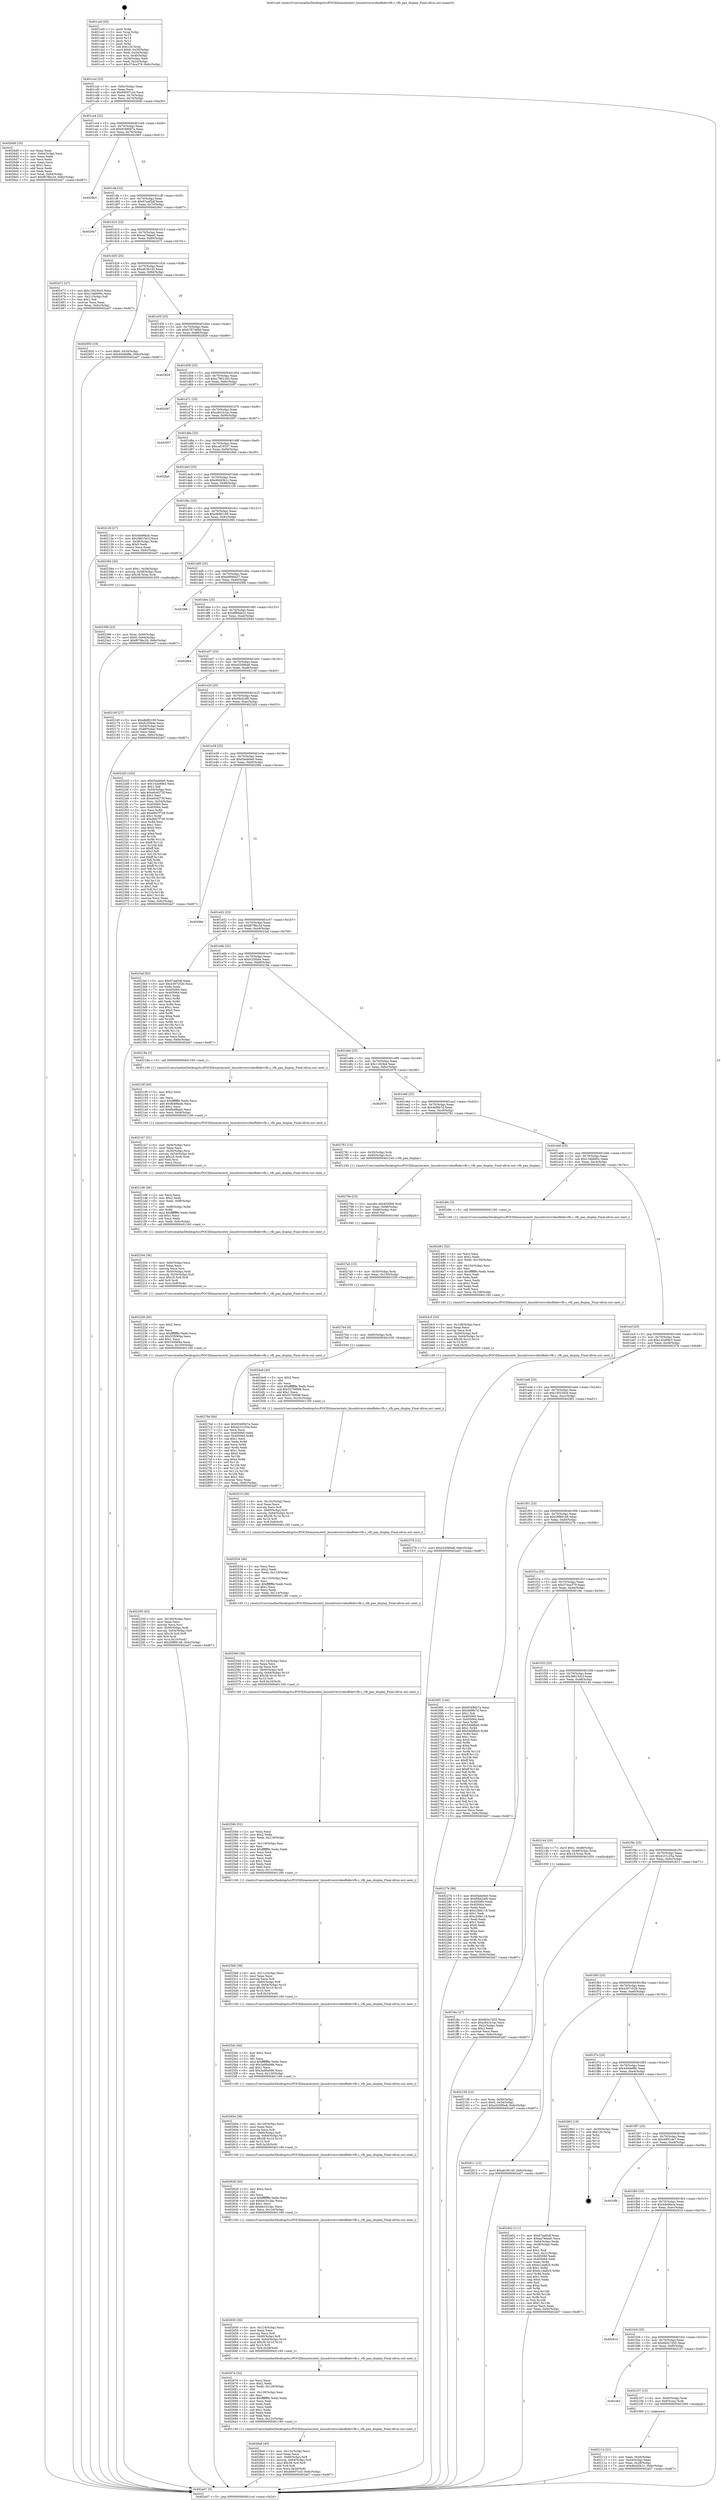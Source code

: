 digraph "0x401ca0" {
  label = "0x401ca0 (/mnt/c/Users/mathe/Desktop/tcc/POCII/binaries/extr_linuxdriversvideofbdevvfb.c_vfb_pan_display_Final-ollvm.out::main(0))"
  labelloc = "t"
  node[shape=record]

  Entry [label="",width=0.3,height=0.3,shape=circle,fillcolor=black,style=filled]
  "0x401ccd" [label="{
     0x401ccd [23]\l
     | [instrs]\l
     &nbsp;&nbsp;0x401ccd \<+3\>: mov -0x6c(%rbp),%eax\l
     &nbsp;&nbsp;0x401cd0 \<+2\>: mov %eax,%ecx\l
     &nbsp;&nbsp;0x401cd2 \<+6\>: sub $0x84007cc0,%ecx\l
     &nbsp;&nbsp;0x401cd8 \<+3\>: mov %eax,-0x70(%rbp)\l
     &nbsp;&nbsp;0x401cdb \<+3\>: mov %ecx,-0x74(%rbp)\l
     &nbsp;&nbsp;0x401cde \<+6\>: je 00000000004026d0 \<main+0xa30\>\l
  }"]
  "0x4026d0" [label="{
     0x4026d0 [33]\l
     | [instrs]\l
     &nbsp;&nbsp;0x4026d0 \<+2\>: xor %eax,%eax\l
     &nbsp;&nbsp;0x4026d2 \<+3\>: mov -0x64(%rbp),%ecx\l
     &nbsp;&nbsp;0x4026d5 \<+2\>: mov %eax,%edx\l
     &nbsp;&nbsp;0x4026d7 \<+2\>: sub %ecx,%edx\l
     &nbsp;&nbsp;0x4026d9 \<+2\>: mov %eax,%ecx\l
     &nbsp;&nbsp;0x4026db \<+3\>: sub $0x1,%ecx\l
     &nbsp;&nbsp;0x4026de \<+2\>: add %ecx,%edx\l
     &nbsp;&nbsp;0x4026e0 \<+2\>: sub %edx,%eax\l
     &nbsp;&nbsp;0x4026e2 \<+3\>: mov %eax,-0x64(%rbp)\l
     &nbsp;&nbsp;0x4026e5 \<+7\>: movl $0xf678bc2d,-0x6c(%rbp)\l
     &nbsp;&nbsp;0x4026ec \<+5\>: jmp 0000000000402a07 \<main+0xd67\>\l
  }"]
  "0x401ce4" [label="{
     0x401ce4 [22]\l
     | [instrs]\l
     &nbsp;&nbsp;0x401ce4 \<+5\>: jmp 0000000000401ce9 \<main+0x49\>\l
     &nbsp;&nbsp;0x401ce9 \<+3\>: mov -0x70(%rbp),%eax\l
     &nbsp;&nbsp;0x401cec \<+5\>: sub $0x93490b7a,%eax\l
     &nbsp;&nbsp;0x401cf1 \<+3\>: mov %eax,-0x78(%rbp)\l
     &nbsp;&nbsp;0x401cf4 \<+6\>: je 00000000004029b3 \<main+0xd13\>\l
  }"]
  Exit [label="",width=0.3,height=0.3,shape=circle,fillcolor=black,style=filled,peripheries=2]
  "0x4029b3" [label="{
     0x4029b3\l
  }", style=dashed]
  "0x401cfa" [label="{
     0x401cfa [22]\l
     | [instrs]\l
     &nbsp;&nbsp;0x401cfa \<+5\>: jmp 0000000000401cff \<main+0x5f\>\l
     &nbsp;&nbsp;0x401cff \<+3\>: mov -0x70(%rbp),%eax\l
     &nbsp;&nbsp;0x401d02 \<+5\>: sub $0x97aaf3df,%eax\l
     &nbsp;&nbsp;0x401d07 \<+3\>: mov %eax,-0x7c(%rbp)\l
     &nbsp;&nbsp;0x401d0a \<+6\>: je 00000000004029a7 \<main+0xd07\>\l
  }"]
  "0x4027bd" [label="{
     0x4027bd [84]\l
     | [instrs]\l
     &nbsp;&nbsp;0x4027bd \<+5\>: mov $0x93490b7a,%eax\l
     &nbsp;&nbsp;0x4027c2 \<+5\>: mov $0x4231c25a,%esi\l
     &nbsp;&nbsp;0x4027c7 \<+2\>: xor %ecx,%ecx\l
     &nbsp;&nbsp;0x4027c9 \<+7\>: mov 0x405060,%edx\l
     &nbsp;&nbsp;0x4027d0 \<+8\>: mov 0x405064,%r8d\l
     &nbsp;&nbsp;0x4027d8 \<+3\>: sub $0x1,%ecx\l
     &nbsp;&nbsp;0x4027db \<+3\>: mov %edx,%r9d\l
     &nbsp;&nbsp;0x4027de \<+3\>: add %ecx,%r9d\l
     &nbsp;&nbsp;0x4027e1 \<+4\>: imul %r9d,%edx\l
     &nbsp;&nbsp;0x4027e5 \<+3\>: and $0x1,%edx\l
     &nbsp;&nbsp;0x4027e8 \<+3\>: cmp $0x0,%edx\l
     &nbsp;&nbsp;0x4027eb \<+4\>: sete %r10b\l
     &nbsp;&nbsp;0x4027ef \<+4\>: cmp $0xa,%r8d\l
     &nbsp;&nbsp;0x4027f3 \<+4\>: setl %r11b\l
     &nbsp;&nbsp;0x4027f7 \<+3\>: mov %r10b,%bl\l
     &nbsp;&nbsp;0x4027fa \<+3\>: and %r11b,%bl\l
     &nbsp;&nbsp;0x4027fd \<+3\>: xor %r11b,%r10b\l
     &nbsp;&nbsp;0x402800 \<+3\>: or %r10b,%bl\l
     &nbsp;&nbsp;0x402803 \<+3\>: test $0x1,%bl\l
     &nbsp;&nbsp;0x402806 \<+3\>: cmovne %esi,%eax\l
     &nbsp;&nbsp;0x402809 \<+3\>: mov %eax,-0x6c(%rbp)\l
     &nbsp;&nbsp;0x40280c \<+5\>: jmp 0000000000402a07 \<main+0xd67\>\l
  }"]
  "0x4029a7" [label="{
     0x4029a7\l
  }", style=dashed]
  "0x401d10" [label="{
     0x401d10 [22]\l
     | [instrs]\l
     &nbsp;&nbsp;0x401d10 \<+5\>: jmp 0000000000401d15 \<main+0x75\>\l
     &nbsp;&nbsp;0x401d15 \<+3\>: mov -0x70(%rbp),%eax\l
     &nbsp;&nbsp;0x401d18 \<+5\>: sub $0xaa79dea0,%eax\l
     &nbsp;&nbsp;0x401d1d \<+3\>: mov %eax,-0x80(%rbp)\l
     &nbsp;&nbsp;0x401d20 \<+6\>: je 0000000000402471 \<main+0x7d1\>\l
  }"]
  "0x4027b4" [label="{
     0x4027b4 [9]\l
     | [instrs]\l
     &nbsp;&nbsp;0x4027b4 \<+4\>: mov -0x60(%rbp),%rdi\l
     &nbsp;&nbsp;0x4027b8 \<+5\>: call 0000000000401030 \<free@plt\>\l
     | [calls]\l
     &nbsp;&nbsp;0x401030 \{1\} (unknown)\l
  }"]
  "0x402471" [label="{
     0x402471 [27]\l
     | [instrs]\l
     &nbsp;&nbsp;0x402471 \<+5\>: mov $0x150230c0,%eax\l
     &nbsp;&nbsp;0x402476 \<+5\>: mov $0x134b690c,%ecx\l
     &nbsp;&nbsp;0x40247b \<+3\>: mov -0x21(%rbp),%dl\l
     &nbsp;&nbsp;0x40247e \<+3\>: test $0x1,%dl\l
     &nbsp;&nbsp;0x402481 \<+3\>: cmovne %ecx,%eax\l
     &nbsp;&nbsp;0x402484 \<+3\>: mov %eax,-0x6c(%rbp)\l
     &nbsp;&nbsp;0x402487 \<+5\>: jmp 0000000000402a07 \<main+0xd67\>\l
  }"]
  "0x401d26" [label="{
     0x401d26 [25]\l
     | [instrs]\l
     &nbsp;&nbsp;0x401d26 \<+5\>: jmp 0000000000401d2b \<main+0x8b\>\l
     &nbsp;&nbsp;0x401d2b \<+3\>: mov -0x70(%rbp),%eax\l
     &nbsp;&nbsp;0x401d2e \<+5\>: sub $0xafc36145,%eax\l
     &nbsp;&nbsp;0x401d33 \<+6\>: mov %eax,-0x84(%rbp)\l
     &nbsp;&nbsp;0x401d39 \<+6\>: je 0000000000402950 \<main+0xcb0\>\l
  }"]
  "0x4027a5" [label="{
     0x4027a5 [15]\l
     | [instrs]\l
     &nbsp;&nbsp;0x4027a5 \<+4\>: mov -0x50(%rbp),%rdi\l
     &nbsp;&nbsp;0x4027a9 \<+6\>: mov %eax,-0x130(%rbp)\l
     &nbsp;&nbsp;0x4027af \<+5\>: call 0000000000401030 \<free@plt\>\l
     | [calls]\l
     &nbsp;&nbsp;0x401030 \{1\} (unknown)\l
  }"]
  "0x402950" [label="{
     0x402950 [19]\l
     | [instrs]\l
     &nbsp;&nbsp;0x402950 \<+7\>: movl $0x0,-0x30(%rbp)\l
     &nbsp;&nbsp;0x402957 \<+7\>: movl $0x440def8b,-0x6c(%rbp)\l
     &nbsp;&nbsp;0x40295e \<+5\>: jmp 0000000000402a07 \<main+0xd67\>\l
  }"]
  "0x401d3f" [label="{
     0x401d3f [25]\l
     | [instrs]\l
     &nbsp;&nbsp;0x401d3f \<+5\>: jmp 0000000000401d44 \<main+0xa4\>\l
     &nbsp;&nbsp;0x401d44 \<+3\>: mov -0x70(%rbp),%eax\l
     &nbsp;&nbsp;0x401d47 \<+5\>: sub $0xb797468d,%eax\l
     &nbsp;&nbsp;0x401d4c \<+6\>: mov %eax,-0x88(%rbp)\l
     &nbsp;&nbsp;0x401d52 \<+6\>: je 0000000000402829 \<main+0xb89\>\l
  }"]
  "0x40278e" [label="{
     0x40278e [23]\l
     | [instrs]\l
     &nbsp;&nbsp;0x40278e \<+10\>: movabs $0x4030b6,%rdi\l
     &nbsp;&nbsp;0x402798 \<+3\>: mov %eax,-0x68(%rbp)\l
     &nbsp;&nbsp;0x40279b \<+3\>: mov -0x68(%rbp),%esi\l
     &nbsp;&nbsp;0x40279e \<+2\>: mov $0x0,%al\l
     &nbsp;&nbsp;0x4027a0 \<+5\>: call 0000000000401040 \<printf@plt\>\l
     | [calls]\l
     &nbsp;&nbsp;0x401040 \{1\} (unknown)\l
  }"]
  "0x402829" [label="{
     0x402829\l
  }", style=dashed]
  "0x401d58" [label="{
     0x401d58 [25]\l
     | [instrs]\l
     &nbsp;&nbsp;0x401d58 \<+5\>: jmp 0000000000401d5d \<main+0xbd\>\l
     &nbsp;&nbsp;0x401d5d \<+3\>: mov -0x70(%rbp),%eax\l
     &nbsp;&nbsp;0x401d60 \<+5\>: sub $0xc7961345,%eax\l
     &nbsp;&nbsp;0x401d65 \<+6\>: mov %eax,-0x8c(%rbp)\l
     &nbsp;&nbsp;0x401d6b \<+6\>: je 0000000000402097 \<main+0x3f7\>\l
  }"]
  "0x4026a8" [label="{
     0x4026a8 [40]\l
     | [instrs]\l
     &nbsp;&nbsp;0x4026a8 \<+6\>: mov -0x12c(%rbp),%ecx\l
     &nbsp;&nbsp;0x4026ae \<+3\>: imul %eax,%ecx\l
     &nbsp;&nbsp;0x4026b1 \<+4\>: mov -0x60(%rbp),%r8\l
     &nbsp;&nbsp;0x4026b5 \<+4\>: movslq -0x64(%rbp),%r9\l
     &nbsp;&nbsp;0x4026b9 \<+4\>: imul $0x38,%r9,%r9\l
     &nbsp;&nbsp;0x4026bd \<+3\>: add %r9,%r8\l
     &nbsp;&nbsp;0x4026c0 \<+4\>: mov %ecx,0x30(%r8)\l
     &nbsp;&nbsp;0x4026c4 \<+7\>: movl $0x84007cc0,-0x6c(%rbp)\l
     &nbsp;&nbsp;0x4026cb \<+5\>: jmp 0000000000402a07 \<main+0xd67\>\l
  }"]
  "0x402097" [label="{
     0x402097\l
  }", style=dashed]
  "0x401d71" [label="{
     0x401d71 [25]\l
     | [instrs]\l
     &nbsp;&nbsp;0x401d71 \<+5\>: jmp 0000000000401d76 \<main+0xd6\>\l
     &nbsp;&nbsp;0x401d76 \<+3\>: mov -0x70(%rbp),%eax\l
     &nbsp;&nbsp;0x401d79 \<+5\>: sub $0xc841b1ac,%eax\l
     &nbsp;&nbsp;0x401d7e \<+6\>: mov %eax,-0x90(%rbp)\l
     &nbsp;&nbsp;0x401d84 \<+6\>: je 0000000000402007 \<main+0x367\>\l
  }"]
  "0x402674" [label="{
     0x402674 [52]\l
     | [instrs]\l
     &nbsp;&nbsp;0x402674 \<+2\>: xor %ecx,%ecx\l
     &nbsp;&nbsp;0x402676 \<+5\>: mov $0x2,%edx\l
     &nbsp;&nbsp;0x40267b \<+6\>: mov %edx,-0x128(%rbp)\l
     &nbsp;&nbsp;0x402681 \<+1\>: cltd\l
     &nbsp;&nbsp;0x402682 \<+6\>: mov -0x128(%rbp),%esi\l
     &nbsp;&nbsp;0x402688 \<+2\>: idiv %esi\l
     &nbsp;&nbsp;0x40268a \<+6\>: imul $0xfffffffe,%edx,%edx\l
     &nbsp;&nbsp;0x402690 \<+2\>: mov %ecx,%edi\l
     &nbsp;&nbsp;0x402692 \<+2\>: sub %edx,%edi\l
     &nbsp;&nbsp;0x402694 \<+2\>: mov %ecx,%edx\l
     &nbsp;&nbsp;0x402696 \<+3\>: sub $0x1,%edx\l
     &nbsp;&nbsp;0x402699 \<+2\>: add %edx,%edi\l
     &nbsp;&nbsp;0x40269b \<+2\>: sub %edi,%ecx\l
     &nbsp;&nbsp;0x40269d \<+6\>: mov %ecx,-0x12c(%rbp)\l
     &nbsp;&nbsp;0x4026a3 \<+5\>: call 0000000000401160 \<next_i\>\l
     | [calls]\l
     &nbsp;&nbsp;0x401160 \{1\} (/mnt/c/Users/mathe/Desktop/tcc/POCII/binaries/extr_linuxdriversvideofbdevvfb.c_vfb_pan_display_Final-ollvm.out::next_i)\l
  }"]
  "0x402007" [label="{
     0x402007\l
  }", style=dashed]
  "0x401d8a" [label="{
     0x401d8a [25]\l
     | [instrs]\l
     &nbsp;&nbsp;0x401d8a \<+5\>: jmp 0000000000401d8f \<main+0xef\>\l
     &nbsp;&nbsp;0x401d8f \<+3\>: mov -0x70(%rbp),%eax\l
     &nbsp;&nbsp;0x401d92 \<+5\>: sub $0xcaf19337,%eax\l
     &nbsp;&nbsp;0x401d97 \<+6\>: mov %eax,-0x94(%rbp)\l
     &nbsp;&nbsp;0x401d9d \<+6\>: je 00000000004028af \<main+0xc0f\>\l
  }"]
  "0x402650" [label="{
     0x402650 [36]\l
     | [instrs]\l
     &nbsp;&nbsp;0x402650 \<+6\>: mov -0x124(%rbp),%ecx\l
     &nbsp;&nbsp;0x402656 \<+3\>: imul %eax,%ecx\l
     &nbsp;&nbsp;0x402659 \<+3\>: movslq %ecx,%r8\l
     &nbsp;&nbsp;0x40265c \<+4\>: mov -0x60(%rbp),%r9\l
     &nbsp;&nbsp;0x402660 \<+4\>: movslq -0x64(%rbp),%r10\l
     &nbsp;&nbsp;0x402664 \<+4\>: imul $0x38,%r10,%r10\l
     &nbsp;&nbsp;0x402668 \<+3\>: add %r10,%r9\l
     &nbsp;&nbsp;0x40266b \<+4\>: mov %r8,0x28(%r9)\l
     &nbsp;&nbsp;0x40266f \<+5\>: call 0000000000401160 \<next_i\>\l
     | [calls]\l
     &nbsp;&nbsp;0x401160 \{1\} (/mnt/c/Users/mathe/Desktop/tcc/POCII/binaries/extr_linuxdriversvideofbdevvfb.c_vfb_pan_display_Final-ollvm.out::next_i)\l
  }"]
  "0x4028af" [label="{
     0x4028af\l
  }", style=dashed]
  "0x401da3" [label="{
     0x401da3 [25]\l
     | [instrs]\l
     &nbsp;&nbsp;0x401da3 \<+5\>: jmp 0000000000401da8 \<main+0x108\>\l
     &nbsp;&nbsp;0x401da8 \<+3\>: mov -0x70(%rbp),%eax\l
     &nbsp;&nbsp;0x401dab \<+5\>: sub $0xd6d45b1c,%eax\l
     &nbsp;&nbsp;0x401db0 \<+6\>: mov %eax,-0x98(%rbp)\l
     &nbsp;&nbsp;0x401db6 \<+6\>: je 0000000000402129 \<main+0x489\>\l
  }"]
  "0x402628" [label="{
     0x402628 [40]\l
     | [instrs]\l
     &nbsp;&nbsp;0x402628 \<+5\>: mov $0x2,%ecx\l
     &nbsp;&nbsp;0x40262d \<+1\>: cltd\l
     &nbsp;&nbsp;0x40262e \<+2\>: idiv %ecx\l
     &nbsp;&nbsp;0x402630 \<+6\>: imul $0xfffffffe,%edx,%ecx\l
     &nbsp;&nbsp;0x402636 \<+6\>: sub $0xbe1b1dac,%ecx\l
     &nbsp;&nbsp;0x40263c \<+3\>: add $0x1,%ecx\l
     &nbsp;&nbsp;0x40263f \<+6\>: add $0xbe1b1dac,%ecx\l
     &nbsp;&nbsp;0x402645 \<+6\>: mov %ecx,-0x124(%rbp)\l
     &nbsp;&nbsp;0x40264b \<+5\>: call 0000000000401160 \<next_i\>\l
     | [calls]\l
     &nbsp;&nbsp;0x401160 \{1\} (/mnt/c/Users/mathe/Desktop/tcc/POCII/binaries/extr_linuxdriversvideofbdevvfb.c_vfb_pan_display_Final-ollvm.out::next_i)\l
  }"]
  "0x402129" [label="{
     0x402129 [27]\l
     | [instrs]\l
     &nbsp;&nbsp;0x402129 \<+5\>: mov $0x4de9facb,%eax\l
     &nbsp;&nbsp;0x40212e \<+5\>: mov $0x38615d1f,%ecx\l
     &nbsp;&nbsp;0x402133 \<+3\>: mov -0x28(%rbp),%edx\l
     &nbsp;&nbsp;0x402136 \<+3\>: cmp $0x0,%edx\l
     &nbsp;&nbsp;0x402139 \<+3\>: cmove %ecx,%eax\l
     &nbsp;&nbsp;0x40213c \<+3\>: mov %eax,-0x6c(%rbp)\l
     &nbsp;&nbsp;0x40213f \<+5\>: jmp 0000000000402a07 \<main+0xd67\>\l
  }"]
  "0x401dbc" [label="{
     0x401dbc [25]\l
     | [instrs]\l
     &nbsp;&nbsp;0x401dbc \<+5\>: jmp 0000000000401dc1 \<main+0x121\>\l
     &nbsp;&nbsp;0x401dc1 \<+3\>: mov -0x70(%rbp),%eax\l
     &nbsp;&nbsp;0x401dc4 \<+5\>: sub $0xdb8f2199,%eax\l
     &nbsp;&nbsp;0x401dc9 \<+6\>: mov %eax,-0x9c(%rbp)\l
     &nbsp;&nbsp;0x401dcf \<+6\>: je 0000000000402384 \<main+0x6e4\>\l
  }"]
  "0x402604" [label="{
     0x402604 [36]\l
     | [instrs]\l
     &nbsp;&nbsp;0x402604 \<+6\>: mov -0x120(%rbp),%ecx\l
     &nbsp;&nbsp;0x40260a \<+3\>: imul %eax,%ecx\l
     &nbsp;&nbsp;0x40260d \<+3\>: movslq %ecx,%r8\l
     &nbsp;&nbsp;0x402610 \<+4\>: mov -0x60(%rbp),%r9\l
     &nbsp;&nbsp;0x402614 \<+4\>: movslq -0x64(%rbp),%r10\l
     &nbsp;&nbsp;0x402618 \<+4\>: imul $0x38,%r10,%r10\l
     &nbsp;&nbsp;0x40261c \<+3\>: add %r10,%r9\l
     &nbsp;&nbsp;0x40261f \<+4\>: mov %r8,0x20(%r9)\l
     &nbsp;&nbsp;0x402623 \<+5\>: call 0000000000401160 \<next_i\>\l
     | [calls]\l
     &nbsp;&nbsp;0x401160 \{1\} (/mnt/c/Users/mathe/Desktop/tcc/POCII/binaries/extr_linuxdriversvideofbdevvfb.c_vfb_pan_display_Final-ollvm.out::next_i)\l
  }"]
  "0x402384" [label="{
     0x402384 [20]\l
     | [instrs]\l
     &nbsp;&nbsp;0x402384 \<+7\>: movl $0x1,-0x58(%rbp)\l
     &nbsp;&nbsp;0x40238b \<+4\>: movslq -0x58(%rbp),%rax\l
     &nbsp;&nbsp;0x40238f \<+4\>: imul $0x38,%rax,%rdi\l
     &nbsp;&nbsp;0x402393 \<+5\>: call 0000000000401050 \<malloc@plt\>\l
     | [calls]\l
     &nbsp;&nbsp;0x401050 \{1\} (unknown)\l
  }"]
  "0x401dd5" [label="{
     0x401dd5 [25]\l
     | [instrs]\l
     &nbsp;&nbsp;0x401dd5 \<+5\>: jmp 0000000000401dda \<main+0x13a\>\l
     &nbsp;&nbsp;0x401dda \<+3\>: mov -0x70(%rbp),%eax\l
     &nbsp;&nbsp;0x401ddd \<+5\>: sub $0xdd69da37,%eax\l
     &nbsp;&nbsp;0x401de2 \<+6\>: mov %eax,-0xa0(%rbp)\l
     &nbsp;&nbsp;0x401de8 \<+6\>: je 00000000004029fb \<main+0xd5b\>\l
  }"]
  "0x4025dc" [label="{
     0x4025dc [40]\l
     | [instrs]\l
     &nbsp;&nbsp;0x4025dc \<+5\>: mov $0x2,%ecx\l
     &nbsp;&nbsp;0x4025e1 \<+1\>: cltd\l
     &nbsp;&nbsp;0x4025e2 \<+2\>: idiv %ecx\l
     &nbsp;&nbsp;0x4025e4 \<+6\>: imul $0xfffffffe,%edx,%ecx\l
     &nbsp;&nbsp;0x4025ea \<+6\>: sub $0x3a90a086,%ecx\l
     &nbsp;&nbsp;0x4025f0 \<+3\>: add $0x1,%ecx\l
     &nbsp;&nbsp;0x4025f3 \<+6\>: add $0x3a90a086,%ecx\l
     &nbsp;&nbsp;0x4025f9 \<+6\>: mov %ecx,-0x120(%rbp)\l
     &nbsp;&nbsp;0x4025ff \<+5\>: call 0000000000401160 \<next_i\>\l
     | [calls]\l
     &nbsp;&nbsp;0x401160 \{1\} (/mnt/c/Users/mathe/Desktop/tcc/POCII/binaries/extr_linuxdriversvideofbdevvfb.c_vfb_pan_display_Final-ollvm.out::next_i)\l
  }"]
  "0x4029fb" [label="{
     0x4029fb\l
  }", style=dashed]
  "0x401dee" [label="{
     0x401dee [25]\l
     | [instrs]\l
     &nbsp;&nbsp;0x401dee \<+5\>: jmp 0000000000401df3 \<main+0x153\>\l
     &nbsp;&nbsp;0x401df3 \<+3\>: mov -0x70(%rbp),%eax\l
     &nbsp;&nbsp;0x401df6 \<+5\>: sub $0xdf80de22,%eax\l
     &nbsp;&nbsp;0x401dfb \<+6\>: mov %eax,-0xa4(%rbp)\l
     &nbsp;&nbsp;0x401e01 \<+6\>: je 0000000000402944 \<main+0xca4\>\l
  }"]
  "0x4025b8" [label="{
     0x4025b8 [36]\l
     | [instrs]\l
     &nbsp;&nbsp;0x4025b8 \<+6\>: mov -0x11c(%rbp),%ecx\l
     &nbsp;&nbsp;0x4025be \<+3\>: imul %eax,%ecx\l
     &nbsp;&nbsp;0x4025c1 \<+3\>: movslq %ecx,%r8\l
     &nbsp;&nbsp;0x4025c4 \<+4\>: mov -0x60(%rbp),%r9\l
     &nbsp;&nbsp;0x4025c8 \<+4\>: movslq -0x64(%rbp),%r10\l
     &nbsp;&nbsp;0x4025cc \<+4\>: imul $0x38,%r10,%r10\l
     &nbsp;&nbsp;0x4025d0 \<+3\>: add %r10,%r9\l
     &nbsp;&nbsp;0x4025d3 \<+4\>: mov %r8,0x18(%r9)\l
     &nbsp;&nbsp;0x4025d7 \<+5\>: call 0000000000401160 \<next_i\>\l
     | [calls]\l
     &nbsp;&nbsp;0x401160 \{1\} (/mnt/c/Users/mathe/Desktop/tcc/POCII/binaries/extr_linuxdriversvideofbdevvfb.c_vfb_pan_display_Final-ollvm.out::next_i)\l
  }"]
  "0x402944" [label="{
     0x402944\l
  }", style=dashed]
  "0x401e07" [label="{
     0x401e07 [25]\l
     | [instrs]\l
     &nbsp;&nbsp;0x401e07 \<+5\>: jmp 0000000000401e0c \<main+0x16c\>\l
     &nbsp;&nbsp;0x401e0c \<+3\>: mov -0x70(%rbp),%eax\l
     &nbsp;&nbsp;0x401e0f \<+5\>: sub $0xe52690a8,%eax\l
     &nbsp;&nbsp;0x401e14 \<+6\>: mov %eax,-0xa8(%rbp)\l
     &nbsp;&nbsp;0x401e1a \<+6\>: je 000000000040216f \<main+0x4cf\>\l
  }"]
  "0x402584" [label="{
     0x402584 [52]\l
     | [instrs]\l
     &nbsp;&nbsp;0x402584 \<+2\>: xor %ecx,%ecx\l
     &nbsp;&nbsp;0x402586 \<+5\>: mov $0x2,%edx\l
     &nbsp;&nbsp;0x40258b \<+6\>: mov %edx,-0x118(%rbp)\l
     &nbsp;&nbsp;0x402591 \<+1\>: cltd\l
     &nbsp;&nbsp;0x402592 \<+6\>: mov -0x118(%rbp),%esi\l
     &nbsp;&nbsp;0x402598 \<+2\>: idiv %esi\l
     &nbsp;&nbsp;0x40259a \<+6\>: imul $0xfffffffe,%edx,%edx\l
     &nbsp;&nbsp;0x4025a0 \<+2\>: mov %ecx,%edi\l
     &nbsp;&nbsp;0x4025a2 \<+2\>: sub %edx,%edi\l
     &nbsp;&nbsp;0x4025a4 \<+2\>: mov %ecx,%edx\l
     &nbsp;&nbsp;0x4025a6 \<+3\>: sub $0x1,%edx\l
     &nbsp;&nbsp;0x4025a9 \<+2\>: add %edx,%edi\l
     &nbsp;&nbsp;0x4025ab \<+2\>: sub %edi,%ecx\l
     &nbsp;&nbsp;0x4025ad \<+6\>: mov %ecx,-0x11c(%rbp)\l
     &nbsp;&nbsp;0x4025b3 \<+5\>: call 0000000000401160 \<next_i\>\l
     | [calls]\l
     &nbsp;&nbsp;0x401160 \{1\} (/mnt/c/Users/mathe/Desktop/tcc/POCII/binaries/extr_linuxdriversvideofbdevvfb.c_vfb_pan_display_Final-ollvm.out::next_i)\l
  }"]
  "0x40216f" [label="{
     0x40216f [27]\l
     | [instrs]\l
     &nbsp;&nbsp;0x40216f \<+5\>: mov $0xdb8f2199,%eax\l
     &nbsp;&nbsp;0x402174 \<+5\>: mov $0xfc25fa4e,%ecx\l
     &nbsp;&nbsp;0x402179 \<+3\>: mov -0x54(%rbp),%edx\l
     &nbsp;&nbsp;0x40217c \<+3\>: cmp -0x48(%rbp),%edx\l
     &nbsp;&nbsp;0x40217f \<+3\>: cmovl %ecx,%eax\l
     &nbsp;&nbsp;0x402182 \<+3\>: mov %eax,-0x6c(%rbp)\l
     &nbsp;&nbsp;0x402185 \<+5\>: jmp 0000000000402a07 \<main+0xd67\>\l
  }"]
  "0x401e20" [label="{
     0x401e20 [25]\l
     | [instrs]\l
     &nbsp;&nbsp;0x401e20 \<+5\>: jmp 0000000000401e25 \<main+0x185\>\l
     &nbsp;&nbsp;0x401e25 \<+3\>: mov -0x70(%rbp),%eax\l
     &nbsp;&nbsp;0x401e28 \<+5\>: sub $0xf0b424f0,%eax\l
     &nbsp;&nbsp;0x401e2d \<+6\>: mov %eax,-0xac(%rbp)\l
     &nbsp;&nbsp;0x401e33 \<+6\>: je 00000000004022d3 \<main+0x633\>\l
  }"]
  "0x402560" [label="{
     0x402560 [36]\l
     | [instrs]\l
     &nbsp;&nbsp;0x402560 \<+6\>: mov -0x114(%rbp),%ecx\l
     &nbsp;&nbsp;0x402566 \<+3\>: imul %eax,%ecx\l
     &nbsp;&nbsp;0x402569 \<+3\>: movslq %ecx,%r8\l
     &nbsp;&nbsp;0x40256c \<+4\>: mov -0x60(%rbp),%r9\l
     &nbsp;&nbsp;0x402570 \<+4\>: movslq -0x64(%rbp),%r10\l
     &nbsp;&nbsp;0x402574 \<+4\>: imul $0x38,%r10,%r10\l
     &nbsp;&nbsp;0x402578 \<+3\>: add %r10,%r9\l
     &nbsp;&nbsp;0x40257b \<+4\>: mov %r8,0x10(%r9)\l
     &nbsp;&nbsp;0x40257f \<+5\>: call 0000000000401160 \<next_i\>\l
     | [calls]\l
     &nbsp;&nbsp;0x401160 \{1\} (/mnt/c/Users/mathe/Desktop/tcc/POCII/binaries/extr_linuxdriversvideofbdevvfb.c_vfb_pan_display_Final-ollvm.out::next_i)\l
  }"]
  "0x4022d3" [label="{
     0x4022d3 [165]\l
     | [instrs]\l
     &nbsp;&nbsp;0x4022d3 \<+5\>: mov $0xf3ede0e0,%eax\l
     &nbsp;&nbsp;0x4022d8 \<+5\>: mov $0x142e89e3,%ecx\l
     &nbsp;&nbsp;0x4022dd \<+2\>: mov $0x1,%dl\l
     &nbsp;&nbsp;0x4022df \<+3\>: mov -0x54(%rbp),%esi\l
     &nbsp;&nbsp;0x4022e2 \<+6\>: add $0xe0c6275f,%esi\l
     &nbsp;&nbsp;0x4022e8 \<+3\>: add $0x1,%esi\l
     &nbsp;&nbsp;0x4022eb \<+6\>: sub $0xe0c6275f,%esi\l
     &nbsp;&nbsp;0x4022f1 \<+3\>: mov %esi,-0x54(%rbp)\l
     &nbsp;&nbsp;0x4022f4 \<+7\>: mov 0x405060,%esi\l
     &nbsp;&nbsp;0x4022fb \<+7\>: mov 0x405064,%edi\l
     &nbsp;&nbsp;0x402302 \<+3\>: mov %esi,%r8d\l
     &nbsp;&nbsp;0x402305 \<+7\>: add $0xd6b7f728,%r8d\l
     &nbsp;&nbsp;0x40230c \<+4\>: sub $0x1,%r8d\l
     &nbsp;&nbsp;0x402310 \<+7\>: sub $0xd6b7f728,%r8d\l
     &nbsp;&nbsp;0x402317 \<+4\>: imul %r8d,%esi\l
     &nbsp;&nbsp;0x40231b \<+3\>: and $0x1,%esi\l
     &nbsp;&nbsp;0x40231e \<+3\>: cmp $0x0,%esi\l
     &nbsp;&nbsp;0x402321 \<+4\>: sete %r9b\l
     &nbsp;&nbsp;0x402325 \<+3\>: cmp $0xa,%edi\l
     &nbsp;&nbsp;0x402328 \<+4\>: setl %r10b\l
     &nbsp;&nbsp;0x40232c \<+3\>: mov %r9b,%r11b\l
     &nbsp;&nbsp;0x40232f \<+4\>: xor $0xff,%r11b\l
     &nbsp;&nbsp;0x402333 \<+3\>: mov %r10b,%bl\l
     &nbsp;&nbsp;0x402336 \<+3\>: xor $0xff,%bl\l
     &nbsp;&nbsp;0x402339 \<+3\>: xor $0x1,%dl\l
     &nbsp;&nbsp;0x40233c \<+3\>: mov %r11b,%r14b\l
     &nbsp;&nbsp;0x40233f \<+4\>: and $0xff,%r14b\l
     &nbsp;&nbsp;0x402343 \<+3\>: and %dl,%r9b\l
     &nbsp;&nbsp;0x402346 \<+3\>: mov %bl,%r15b\l
     &nbsp;&nbsp;0x402349 \<+4\>: and $0xff,%r15b\l
     &nbsp;&nbsp;0x40234d \<+3\>: and %dl,%r10b\l
     &nbsp;&nbsp;0x402350 \<+3\>: or %r9b,%r14b\l
     &nbsp;&nbsp;0x402353 \<+3\>: or %r10b,%r15b\l
     &nbsp;&nbsp;0x402356 \<+3\>: xor %r15b,%r14b\l
     &nbsp;&nbsp;0x402359 \<+3\>: or %bl,%r11b\l
     &nbsp;&nbsp;0x40235c \<+4\>: xor $0xff,%r11b\l
     &nbsp;&nbsp;0x402360 \<+3\>: or $0x1,%dl\l
     &nbsp;&nbsp;0x402363 \<+3\>: and %dl,%r11b\l
     &nbsp;&nbsp;0x402366 \<+3\>: or %r11b,%r14b\l
     &nbsp;&nbsp;0x402369 \<+4\>: test $0x1,%r14b\l
     &nbsp;&nbsp;0x40236d \<+3\>: cmovne %ecx,%eax\l
     &nbsp;&nbsp;0x402370 \<+3\>: mov %eax,-0x6c(%rbp)\l
     &nbsp;&nbsp;0x402373 \<+5\>: jmp 0000000000402a07 \<main+0xd67\>\l
  }"]
  "0x401e39" [label="{
     0x401e39 [25]\l
     | [instrs]\l
     &nbsp;&nbsp;0x401e39 \<+5\>: jmp 0000000000401e3e \<main+0x19e\>\l
     &nbsp;&nbsp;0x401e3e \<+3\>: mov -0x70(%rbp),%eax\l
     &nbsp;&nbsp;0x401e41 \<+5\>: sub $0xf3ede0e0,%eax\l
     &nbsp;&nbsp;0x401e46 \<+6\>: mov %eax,-0xb0(%rbp)\l
     &nbsp;&nbsp;0x401e4c \<+6\>: je 000000000040298e \<main+0xcee\>\l
  }"]
  "0x402534" [label="{
     0x402534 [44]\l
     | [instrs]\l
     &nbsp;&nbsp;0x402534 \<+2\>: xor %ecx,%ecx\l
     &nbsp;&nbsp;0x402536 \<+5\>: mov $0x2,%edx\l
     &nbsp;&nbsp;0x40253b \<+6\>: mov %edx,-0x110(%rbp)\l
     &nbsp;&nbsp;0x402541 \<+1\>: cltd\l
     &nbsp;&nbsp;0x402542 \<+6\>: mov -0x110(%rbp),%esi\l
     &nbsp;&nbsp;0x402548 \<+2\>: idiv %esi\l
     &nbsp;&nbsp;0x40254a \<+6\>: imul $0xfffffffe,%edx,%edx\l
     &nbsp;&nbsp;0x402550 \<+3\>: sub $0x1,%ecx\l
     &nbsp;&nbsp;0x402553 \<+2\>: sub %ecx,%edx\l
     &nbsp;&nbsp;0x402555 \<+6\>: mov %edx,-0x114(%rbp)\l
     &nbsp;&nbsp;0x40255b \<+5\>: call 0000000000401160 \<next_i\>\l
     | [calls]\l
     &nbsp;&nbsp;0x401160 \{1\} (/mnt/c/Users/mathe/Desktop/tcc/POCII/binaries/extr_linuxdriversvideofbdevvfb.c_vfb_pan_display_Final-ollvm.out::next_i)\l
  }"]
  "0x40298e" [label="{
     0x40298e\l
  }", style=dashed]
  "0x401e52" [label="{
     0x401e52 [25]\l
     | [instrs]\l
     &nbsp;&nbsp;0x401e52 \<+5\>: jmp 0000000000401e57 \<main+0x1b7\>\l
     &nbsp;&nbsp;0x401e57 \<+3\>: mov -0x70(%rbp),%eax\l
     &nbsp;&nbsp;0x401e5a \<+5\>: sub $0xf678bc2d,%eax\l
     &nbsp;&nbsp;0x401e5f \<+6\>: mov %eax,-0xb4(%rbp)\l
     &nbsp;&nbsp;0x401e65 \<+6\>: je 00000000004023af \<main+0x70f\>\l
  }"]
  "0x402510" [label="{
     0x402510 [36]\l
     | [instrs]\l
     &nbsp;&nbsp;0x402510 \<+6\>: mov -0x10c(%rbp),%ecx\l
     &nbsp;&nbsp;0x402516 \<+3\>: imul %eax,%ecx\l
     &nbsp;&nbsp;0x402519 \<+3\>: movslq %ecx,%r8\l
     &nbsp;&nbsp;0x40251c \<+4\>: mov -0x60(%rbp),%r9\l
     &nbsp;&nbsp;0x402520 \<+4\>: movslq -0x64(%rbp),%r10\l
     &nbsp;&nbsp;0x402524 \<+4\>: imul $0x38,%r10,%r10\l
     &nbsp;&nbsp;0x402528 \<+3\>: add %r10,%r9\l
     &nbsp;&nbsp;0x40252b \<+4\>: mov %r8,0x8(%r9)\l
     &nbsp;&nbsp;0x40252f \<+5\>: call 0000000000401160 \<next_i\>\l
     | [calls]\l
     &nbsp;&nbsp;0x401160 \{1\} (/mnt/c/Users/mathe/Desktop/tcc/POCII/binaries/extr_linuxdriversvideofbdevvfb.c_vfb_pan_display_Final-ollvm.out::next_i)\l
  }"]
  "0x4023af" [label="{
     0x4023af [83]\l
     | [instrs]\l
     &nbsp;&nbsp;0x4023af \<+5\>: mov $0x97aaf3df,%eax\l
     &nbsp;&nbsp;0x4023b4 \<+5\>: mov $0x4397c52b,%ecx\l
     &nbsp;&nbsp;0x4023b9 \<+2\>: xor %edx,%edx\l
     &nbsp;&nbsp;0x4023bb \<+7\>: mov 0x405060,%esi\l
     &nbsp;&nbsp;0x4023c2 \<+7\>: mov 0x405064,%edi\l
     &nbsp;&nbsp;0x4023c9 \<+3\>: sub $0x1,%edx\l
     &nbsp;&nbsp;0x4023cc \<+3\>: mov %esi,%r8d\l
     &nbsp;&nbsp;0x4023cf \<+3\>: add %edx,%r8d\l
     &nbsp;&nbsp;0x4023d2 \<+4\>: imul %r8d,%esi\l
     &nbsp;&nbsp;0x4023d6 \<+3\>: and $0x1,%esi\l
     &nbsp;&nbsp;0x4023d9 \<+3\>: cmp $0x0,%esi\l
     &nbsp;&nbsp;0x4023dc \<+4\>: sete %r9b\l
     &nbsp;&nbsp;0x4023e0 \<+3\>: cmp $0xa,%edi\l
     &nbsp;&nbsp;0x4023e3 \<+4\>: setl %r10b\l
     &nbsp;&nbsp;0x4023e7 \<+3\>: mov %r9b,%r11b\l
     &nbsp;&nbsp;0x4023ea \<+3\>: and %r10b,%r11b\l
     &nbsp;&nbsp;0x4023ed \<+3\>: xor %r10b,%r9b\l
     &nbsp;&nbsp;0x4023f0 \<+3\>: or %r9b,%r11b\l
     &nbsp;&nbsp;0x4023f3 \<+4\>: test $0x1,%r11b\l
     &nbsp;&nbsp;0x4023f7 \<+3\>: cmovne %ecx,%eax\l
     &nbsp;&nbsp;0x4023fa \<+3\>: mov %eax,-0x6c(%rbp)\l
     &nbsp;&nbsp;0x4023fd \<+5\>: jmp 0000000000402a07 \<main+0xd67\>\l
  }"]
  "0x401e6b" [label="{
     0x401e6b [25]\l
     | [instrs]\l
     &nbsp;&nbsp;0x401e6b \<+5\>: jmp 0000000000401e70 \<main+0x1d0\>\l
     &nbsp;&nbsp;0x401e70 \<+3\>: mov -0x70(%rbp),%eax\l
     &nbsp;&nbsp;0x401e73 \<+5\>: sub $0xfc25fa4e,%eax\l
     &nbsp;&nbsp;0x401e78 \<+6\>: mov %eax,-0xb8(%rbp)\l
     &nbsp;&nbsp;0x401e7e \<+6\>: je 000000000040218a \<main+0x4ea\>\l
  }"]
  "0x4024e8" [label="{
     0x4024e8 [40]\l
     | [instrs]\l
     &nbsp;&nbsp;0x4024e8 \<+5\>: mov $0x2,%ecx\l
     &nbsp;&nbsp;0x4024ed \<+1\>: cltd\l
     &nbsp;&nbsp;0x4024ee \<+2\>: idiv %ecx\l
     &nbsp;&nbsp;0x4024f0 \<+6\>: imul $0xfffffffe,%edx,%ecx\l
     &nbsp;&nbsp;0x4024f6 \<+6\>: sub $0x52769fd8,%ecx\l
     &nbsp;&nbsp;0x4024fc \<+3\>: add $0x1,%ecx\l
     &nbsp;&nbsp;0x4024ff \<+6\>: add $0x52769fd8,%ecx\l
     &nbsp;&nbsp;0x402505 \<+6\>: mov %ecx,-0x10c(%rbp)\l
     &nbsp;&nbsp;0x40250b \<+5\>: call 0000000000401160 \<next_i\>\l
     | [calls]\l
     &nbsp;&nbsp;0x401160 \{1\} (/mnt/c/Users/mathe/Desktop/tcc/POCII/binaries/extr_linuxdriversvideofbdevvfb.c_vfb_pan_display_Final-ollvm.out::next_i)\l
  }"]
  "0x40218a" [label="{
     0x40218a [5]\l
     | [instrs]\l
     &nbsp;&nbsp;0x40218a \<+5\>: call 0000000000401160 \<next_i\>\l
     | [calls]\l
     &nbsp;&nbsp;0x401160 \{1\} (/mnt/c/Users/mathe/Desktop/tcc/POCII/binaries/extr_linuxdriversvideofbdevvfb.c_vfb_pan_display_Final-ollvm.out::next_i)\l
  }"]
  "0x401e84" [label="{
     0x401e84 [25]\l
     | [instrs]\l
     &nbsp;&nbsp;0x401e84 \<+5\>: jmp 0000000000401e89 \<main+0x1e9\>\l
     &nbsp;&nbsp;0x401e89 \<+3\>: mov -0x70(%rbp),%eax\l
     &nbsp;&nbsp;0x401e8c \<+5\>: sub $0x1162fe4,%eax\l
     &nbsp;&nbsp;0x401e91 \<+6\>: mov %eax,-0xbc(%rbp)\l
     &nbsp;&nbsp;0x401e97 \<+6\>: je 0000000000402976 \<main+0xcd6\>\l
  }"]
  "0x4024c5" [label="{
     0x4024c5 [35]\l
     | [instrs]\l
     &nbsp;&nbsp;0x4024c5 \<+6\>: mov -0x108(%rbp),%ecx\l
     &nbsp;&nbsp;0x4024cb \<+3\>: imul %eax,%ecx\l
     &nbsp;&nbsp;0x4024ce \<+3\>: movslq %ecx,%r8\l
     &nbsp;&nbsp;0x4024d1 \<+4\>: mov -0x60(%rbp),%r9\l
     &nbsp;&nbsp;0x4024d5 \<+4\>: movslq -0x64(%rbp),%r10\l
     &nbsp;&nbsp;0x4024d9 \<+4\>: imul $0x38,%r10,%r10\l
     &nbsp;&nbsp;0x4024dd \<+3\>: add %r10,%r9\l
     &nbsp;&nbsp;0x4024e0 \<+3\>: mov %r8,(%r9)\l
     &nbsp;&nbsp;0x4024e3 \<+5\>: call 0000000000401160 \<next_i\>\l
     | [calls]\l
     &nbsp;&nbsp;0x401160 \{1\} (/mnt/c/Users/mathe/Desktop/tcc/POCII/binaries/extr_linuxdriversvideofbdevvfb.c_vfb_pan_display_Final-ollvm.out::next_i)\l
  }"]
  "0x402976" [label="{
     0x402976\l
  }", style=dashed]
  "0x401e9d" [label="{
     0x401e9d [25]\l
     | [instrs]\l
     &nbsp;&nbsp;0x401e9d \<+5\>: jmp 0000000000401ea2 \<main+0x202\>\l
     &nbsp;&nbsp;0x401ea2 \<+3\>: mov -0x70(%rbp),%eax\l
     &nbsp;&nbsp;0x401ea5 \<+5\>: sub $0x4bf9b7d,%eax\l
     &nbsp;&nbsp;0x401eaa \<+6\>: mov %eax,-0xc0(%rbp)\l
     &nbsp;&nbsp;0x401eb0 \<+6\>: je 0000000000402781 \<main+0xae1\>\l
  }"]
  "0x402491" [label="{
     0x402491 [52]\l
     | [instrs]\l
     &nbsp;&nbsp;0x402491 \<+2\>: xor %ecx,%ecx\l
     &nbsp;&nbsp;0x402493 \<+5\>: mov $0x2,%edx\l
     &nbsp;&nbsp;0x402498 \<+6\>: mov %edx,-0x104(%rbp)\l
     &nbsp;&nbsp;0x40249e \<+1\>: cltd\l
     &nbsp;&nbsp;0x40249f \<+6\>: mov -0x104(%rbp),%esi\l
     &nbsp;&nbsp;0x4024a5 \<+2\>: idiv %esi\l
     &nbsp;&nbsp;0x4024a7 \<+6\>: imul $0xfffffffe,%edx,%edx\l
     &nbsp;&nbsp;0x4024ad \<+2\>: mov %ecx,%edi\l
     &nbsp;&nbsp;0x4024af \<+2\>: sub %edx,%edi\l
     &nbsp;&nbsp;0x4024b1 \<+2\>: mov %ecx,%edx\l
     &nbsp;&nbsp;0x4024b3 \<+3\>: sub $0x1,%edx\l
     &nbsp;&nbsp;0x4024b6 \<+2\>: add %edx,%edi\l
     &nbsp;&nbsp;0x4024b8 \<+2\>: sub %edi,%ecx\l
     &nbsp;&nbsp;0x4024ba \<+6\>: mov %ecx,-0x108(%rbp)\l
     &nbsp;&nbsp;0x4024c0 \<+5\>: call 0000000000401160 \<next_i\>\l
     | [calls]\l
     &nbsp;&nbsp;0x401160 \{1\} (/mnt/c/Users/mathe/Desktop/tcc/POCII/binaries/extr_linuxdriversvideofbdevvfb.c_vfb_pan_display_Final-ollvm.out::next_i)\l
  }"]
  "0x402781" [label="{
     0x402781 [13]\l
     | [instrs]\l
     &nbsp;&nbsp;0x402781 \<+4\>: mov -0x50(%rbp),%rdi\l
     &nbsp;&nbsp;0x402785 \<+4\>: mov -0x60(%rbp),%rsi\l
     &nbsp;&nbsp;0x402789 \<+5\>: call 0000000000401240 \<vfb_pan_display\>\l
     | [calls]\l
     &nbsp;&nbsp;0x401240 \{1\} (/mnt/c/Users/mathe/Desktop/tcc/POCII/binaries/extr_linuxdriversvideofbdevvfb.c_vfb_pan_display_Final-ollvm.out::vfb_pan_display)\l
  }"]
  "0x401eb6" [label="{
     0x401eb6 [25]\l
     | [instrs]\l
     &nbsp;&nbsp;0x401eb6 \<+5\>: jmp 0000000000401ebb \<main+0x21b\>\l
     &nbsp;&nbsp;0x401ebb \<+3\>: mov -0x70(%rbp),%eax\l
     &nbsp;&nbsp;0x401ebe \<+5\>: sub $0x134b690c,%eax\l
     &nbsp;&nbsp;0x401ec3 \<+6\>: mov %eax,-0xc4(%rbp)\l
     &nbsp;&nbsp;0x401ec9 \<+6\>: je 000000000040248c \<main+0x7ec\>\l
  }"]
  "0x402398" [label="{
     0x402398 [23]\l
     | [instrs]\l
     &nbsp;&nbsp;0x402398 \<+4\>: mov %rax,-0x60(%rbp)\l
     &nbsp;&nbsp;0x40239c \<+7\>: movl $0x0,-0x64(%rbp)\l
     &nbsp;&nbsp;0x4023a3 \<+7\>: movl $0xf678bc2d,-0x6c(%rbp)\l
     &nbsp;&nbsp;0x4023aa \<+5\>: jmp 0000000000402a07 \<main+0xd67\>\l
  }"]
  "0x40248c" [label="{
     0x40248c [5]\l
     | [instrs]\l
     &nbsp;&nbsp;0x40248c \<+5\>: call 0000000000401160 \<next_i\>\l
     | [calls]\l
     &nbsp;&nbsp;0x401160 \{1\} (/mnt/c/Users/mathe/Desktop/tcc/POCII/binaries/extr_linuxdriversvideofbdevvfb.c_vfb_pan_display_Final-ollvm.out::next_i)\l
  }"]
  "0x401ecf" [label="{
     0x401ecf [25]\l
     | [instrs]\l
     &nbsp;&nbsp;0x401ecf \<+5\>: jmp 0000000000401ed4 \<main+0x234\>\l
     &nbsp;&nbsp;0x401ed4 \<+3\>: mov -0x70(%rbp),%eax\l
     &nbsp;&nbsp;0x401ed7 \<+5\>: sub $0x142e89e3,%eax\l
     &nbsp;&nbsp;0x401edc \<+6\>: mov %eax,-0xc8(%rbp)\l
     &nbsp;&nbsp;0x401ee2 \<+6\>: je 0000000000402378 \<main+0x6d8\>\l
  }"]
  "0x402250" [label="{
     0x402250 [43]\l
     | [instrs]\l
     &nbsp;&nbsp;0x402250 \<+6\>: mov -0x100(%rbp),%ecx\l
     &nbsp;&nbsp;0x402256 \<+3\>: imul %eax,%ecx\l
     &nbsp;&nbsp;0x402259 \<+3\>: movslq %ecx,%rsi\l
     &nbsp;&nbsp;0x40225c \<+4\>: mov -0x50(%rbp),%rdi\l
     &nbsp;&nbsp;0x402260 \<+4\>: movslq -0x54(%rbp),%r9\l
     &nbsp;&nbsp;0x402264 \<+4\>: imul $0x18,%r9,%r9\l
     &nbsp;&nbsp;0x402268 \<+3\>: add %r9,%rdi\l
     &nbsp;&nbsp;0x40226b \<+4\>: mov %rsi,0x10(%rdi)\l
     &nbsp;&nbsp;0x40226f \<+7\>: movl $0x29f89148,-0x6c(%rbp)\l
     &nbsp;&nbsp;0x402276 \<+5\>: jmp 0000000000402a07 \<main+0xd67\>\l
  }"]
  "0x402378" [label="{
     0x402378 [12]\l
     | [instrs]\l
     &nbsp;&nbsp;0x402378 \<+7\>: movl $0xe52690a8,-0x6c(%rbp)\l
     &nbsp;&nbsp;0x40237f \<+5\>: jmp 0000000000402a07 \<main+0xd67\>\l
  }"]
  "0x401ee8" [label="{
     0x401ee8 [25]\l
     | [instrs]\l
     &nbsp;&nbsp;0x401ee8 \<+5\>: jmp 0000000000401eed \<main+0x24d\>\l
     &nbsp;&nbsp;0x401eed \<+3\>: mov -0x70(%rbp),%eax\l
     &nbsp;&nbsp;0x401ef0 \<+5\>: sub $0x150230c0,%eax\l
     &nbsp;&nbsp;0x401ef5 \<+6\>: mov %eax,-0xcc(%rbp)\l
     &nbsp;&nbsp;0x401efb \<+6\>: je 00000000004026f1 \<main+0xa51\>\l
  }"]
  "0x402228" [label="{
     0x402228 [40]\l
     | [instrs]\l
     &nbsp;&nbsp;0x402228 \<+5\>: mov $0x2,%ecx\l
     &nbsp;&nbsp;0x40222d \<+1\>: cltd\l
     &nbsp;&nbsp;0x40222e \<+2\>: idiv %ecx\l
     &nbsp;&nbsp;0x402230 \<+6\>: imul $0xfffffffe,%edx,%ecx\l
     &nbsp;&nbsp;0x402236 \<+6\>: sub $0x535f4f4a,%ecx\l
     &nbsp;&nbsp;0x40223c \<+3\>: add $0x1,%ecx\l
     &nbsp;&nbsp;0x40223f \<+6\>: add $0x535f4f4a,%ecx\l
     &nbsp;&nbsp;0x402245 \<+6\>: mov %ecx,-0x100(%rbp)\l
     &nbsp;&nbsp;0x40224b \<+5\>: call 0000000000401160 \<next_i\>\l
     | [calls]\l
     &nbsp;&nbsp;0x401160 \{1\} (/mnt/c/Users/mathe/Desktop/tcc/POCII/binaries/extr_linuxdriversvideofbdevvfb.c_vfb_pan_display_Final-ollvm.out::next_i)\l
  }"]
  "0x4026f1" [label="{
     0x4026f1 [144]\l
     | [instrs]\l
     &nbsp;&nbsp;0x4026f1 \<+5\>: mov $0x93490b7a,%eax\l
     &nbsp;&nbsp;0x4026f6 \<+5\>: mov $0x4bf9b7d,%ecx\l
     &nbsp;&nbsp;0x4026fb \<+2\>: mov $0x1,%dl\l
     &nbsp;&nbsp;0x4026fd \<+7\>: mov 0x405060,%esi\l
     &nbsp;&nbsp;0x402704 \<+7\>: mov 0x405064,%edi\l
     &nbsp;&nbsp;0x40270b \<+3\>: mov %esi,%r8d\l
     &nbsp;&nbsp;0x40270e \<+7\>: sub $0x54fdfbb0,%r8d\l
     &nbsp;&nbsp;0x402715 \<+4\>: sub $0x1,%r8d\l
     &nbsp;&nbsp;0x402719 \<+7\>: add $0x54fdfbb0,%r8d\l
     &nbsp;&nbsp;0x402720 \<+4\>: imul %r8d,%esi\l
     &nbsp;&nbsp;0x402724 \<+3\>: and $0x1,%esi\l
     &nbsp;&nbsp;0x402727 \<+3\>: cmp $0x0,%esi\l
     &nbsp;&nbsp;0x40272a \<+4\>: sete %r9b\l
     &nbsp;&nbsp;0x40272e \<+3\>: cmp $0xa,%edi\l
     &nbsp;&nbsp;0x402731 \<+4\>: setl %r10b\l
     &nbsp;&nbsp;0x402735 \<+3\>: mov %r9b,%r11b\l
     &nbsp;&nbsp;0x402738 \<+4\>: xor $0xff,%r11b\l
     &nbsp;&nbsp;0x40273c \<+3\>: mov %r10b,%bl\l
     &nbsp;&nbsp;0x40273f \<+3\>: xor $0xff,%bl\l
     &nbsp;&nbsp;0x402742 \<+3\>: xor $0x1,%dl\l
     &nbsp;&nbsp;0x402745 \<+3\>: mov %r11b,%r14b\l
     &nbsp;&nbsp;0x402748 \<+4\>: and $0xff,%r14b\l
     &nbsp;&nbsp;0x40274c \<+3\>: and %dl,%r9b\l
     &nbsp;&nbsp;0x40274f \<+3\>: mov %bl,%r15b\l
     &nbsp;&nbsp;0x402752 \<+4\>: and $0xff,%r15b\l
     &nbsp;&nbsp;0x402756 \<+3\>: and %dl,%r10b\l
     &nbsp;&nbsp;0x402759 \<+3\>: or %r9b,%r14b\l
     &nbsp;&nbsp;0x40275c \<+3\>: or %r10b,%r15b\l
     &nbsp;&nbsp;0x40275f \<+3\>: xor %r15b,%r14b\l
     &nbsp;&nbsp;0x402762 \<+3\>: or %bl,%r11b\l
     &nbsp;&nbsp;0x402765 \<+4\>: xor $0xff,%r11b\l
     &nbsp;&nbsp;0x402769 \<+3\>: or $0x1,%dl\l
     &nbsp;&nbsp;0x40276c \<+3\>: and %dl,%r11b\l
     &nbsp;&nbsp;0x40276f \<+3\>: or %r11b,%r14b\l
     &nbsp;&nbsp;0x402772 \<+4\>: test $0x1,%r14b\l
     &nbsp;&nbsp;0x402776 \<+3\>: cmovne %ecx,%eax\l
     &nbsp;&nbsp;0x402779 \<+3\>: mov %eax,-0x6c(%rbp)\l
     &nbsp;&nbsp;0x40277c \<+5\>: jmp 0000000000402a07 \<main+0xd67\>\l
  }"]
  "0x401f01" [label="{
     0x401f01 [25]\l
     | [instrs]\l
     &nbsp;&nbsp;0x401f01 \<+5\>: jmp 0000000000401f06 \<main+0x266\>\l
     &nbsp;&nbsp;0x401f06 \<+3\>: mov -0x70(%rbp),%eax\l
     &nbsp;&nbsp;0x401f09 \<+5\>: sub $0x29f89148,%eax\l
     &nbsp;&nbsp;0x401f0e \<+6\>: mov %eax,-0xd0(%rbp)\l
     &nbsp;&nbsp;0x401f14 \<+6\>: je 000000000040227b \<main+0x5db\>\l
  }"]
  "0x402204" [label="{
     0x402204 [36]\l
     | [instrs]\l
     &nbsp;&nbsp;0x402204 \<+6\>: mov -0xfc(%rbp),%ecx\l
     &nbsp;&nbsp;0x40220a \<+3\>: imul %eax,%ecx\l
     &nbsp;&nbsp;0x40220d \<+3\>: movslq %ecx,%rsi\l
     &nbsp;&nbsp;0x402210 \<+4\>: mov -0x50(%rbp),%rdi\l
     &nbsp;&nbsp;0x402214 \<+4\>: movslq -0x54(%rbp),%r9\l
     &nbsp;&nbsp;0x402218 \<+4\>: imul $0x18,%r9,%r9\l
     &nbsp;&nbsp;0x40221c \<+3\>: add %r9,%rdi\l
     &nbsp;&nbsp;0x40221f \<+4\>: mov %rsi,0x8(%rdi)\l
     &nbsp;&nbsp;0x402223 \<+5\>: call 0000000000401160 \<next_i\>\l
     | [calls]\l
     &nbsp;&nbsp;0x401160 \{1\} (/mnt/c/Users/mathe/Desktop/tcc/POCII/binaries/extr_linuxdriversvideofbdevvfb.c_vfb_pan_display_Final-ollvm.out::next_i)\l
  }"]
  "0x40227b" [label="{
     0x40227b [88]\l
     | [instrs]\l
     &nbsp;&nbsp;0x40227b \<+5\>: mov $0xf3ede0e0,%eax\l
     &nbsp;&nbsp;0x402280 \<+5\>: mov $0xf0b424f0,%ecx\l
     &nbsp;&nbsp;0x402285 \<+7\>: mov 0x405060,%edx\l
     &nbsp;&nbsp;0x40228c \<+7\>: mov 0x405064,%esi\l
     &nbsp;&nbsp;0x402293 \<+2\>: mov %edx,%edi\l
     &nbsp;&nbsp;0x402295 \<+6\>: add $0xc26fa118,%edi\l
     &nbsp;&nbsp;0x40229b \<+3\>: sub $0x1,%edi\l
     &nbsp;&nbsp;0x40229e \<+6\>: sub $0xc26fa118,%edi\l
     &nbsp;&nbsp;0x4022a4 \<+3\>: imul %edi,%edx\l
     &nbsp;&nbsp;0x4022a7 \<+3\>: and $0x1,%edx\l
     &nbsp;&nbsp;0x4022aa \<+3\>: cmp $0x0,%edx\l
     &nbsp;&nbsp;0x4022ad \<+4\>: sete %r8b\l
     &nbsp;&nbsp;0x4022b1 \<+3\>: cmp $0xa,%esi\l
     &nbsp;&nbsp;0x4022b4 \<+4\>: setl %r9b\l
     &nbsp;&nbsp;0x4022b8 \<+3\>: mov %r8b,%r10b\l
     &nbsp;&nbsp;0x4022bb \<+3\>: and %r9b,%r10b\l
     &nbsp;&nbsp;0x4022be \<+3\>: xor %r9b,%r8b\l
     &nbsp;&nbsp;0x4022c1 \<+3\>: or %r8b,%r10b\l
     &nbsp;&nbsp;0x4022c4 \<+4\>: test $0x1,%r10b\l
     &nbsp;&nbsp;0x4022c8 \<+3\>: cmovne %ecx,%eax\l
     &nbsp;&nbsp;0x4022cb \<+3\>: mov %eax,-0x6c(%rbp)\l
     &nbsp;&nbsp;0x4022ce \<+5\>: jmp 0000000000402a07 \<main+0xd67\>\l
  }"]
  "0x401f1a" [label="{
     0x401f1a [25]\l
     | [instrs]\l
     &nbsp;&nbsp;0x401f1a \<+5\>: jmp 0000000000401f1f \<main+0x27f\>\l
     &nbsp;&nbsp;0x401f1f \<+3\>: mov -0x70(%rbp),%eax\l
     &nbsp;&nbsp;0x401f22 \<+5\>: sub $0x37dca379,%eax\l
     &nbsp;&nbsp;0x401f27 \<+6\>: mov %eax,-0xd4(%rbp)\l
     &nbsp;&nbsp;0x401f2d \<+6\>: je 0000000000401fec \<main+0x34c\>\l
  }"]
  "0x4021d6" [label="{
     0x4021d6 [46]\l
     | [instrs]\l
     &nbsp;&nbsp;0x4021d6 \<+2\>: xor %ecx,%ecx\l
     &nbsp;&nbsp;0x4021d8 \<+5\>: mov $0x2,%edx\l
     &nbsp;&nbsp;0x4021dd \<+6\>: mov %edx,-0xf8(%rbp)\l
     &nbsp;&nbsp;0x4021e3 \<+1\>: cltd\l
     &nbsp;&nbsp;0x4021e4 \<+7\>: mov -0xf8(%rbp),%r8d\l
     &nbsp;&nbsp;0x4021eb \<+3\>: idiv %r8d\l
     &nbsp;&nbsp;0x4021ee \<+6\>: imul $0xfffffffe,%edx,%edx\l
     &nbsp;&nbsp;0x4021f4 \<+3\>: sub $0x1,%ecx\l
     &nbsp;&nbsp;0x4021f7 \<+2\>: sub %ecx,%edx\l
     &nbsp;&nbsp;0x4021f9 \<+6\>: mov %edx,-0xfc(%rbp)\l
     &nbsp;&nbsp;0x4021ff \<+5\>: call 0000000000401160 \<next_i\>\l
     | [calls]\l
     &nbsp;&nbsp;0x401160 \{1\} (/mnt/c/Users/mathe/Desktop/tcc/POCII/binaries/extr_linuxdriversvideofbdevvfb.c_vfb_pan_display_Final-ollvm.out::next_i)\l
  }"]
  "0x401fec" [label="{
     0x401fec [27]\l
     | [instrs]\l
     &nbsp;&nbsp;0x401fec \<+5\>: mov $0x6b5c7d35,%eax\l
     &nbsp;&nbsp;0x401ff1 \<+5\>: mov $0xc841b1ac,%ecx\l
     &nbsp;&nbsp;0x401ff6 \<+3\>: mov -0x2c(%rbp),%edx\l
     &nbsp;&nbsp;0x401ff9 \<+3\>: cmp $0x2,%edx\l
     &nbsp;&nbsp;0x401ffc \<+3\>: cmovne %ecx,%eax\l
     &nbsp;&nbsp;0x401fff \<+3\>: mov %eax,-0x6c(%rbp)\l
     &nbsp;&nbsp;0x402002 \<+5\>: jmp 0000000000402a07 \<main+0xd67\>\l
  }"]
  "0x401f33" [label="{
     0x401f33 [25]\l
     | [instrs]\l
     &nbsp;&nbsp;0x401f33 \<+5\>: jmp 0000000000401f38 \<main+0x298\>\l
     &nbsp;&nbsp;0x401f38 \<+3\>: mov -0x70(%rbp),%eax\l
     &nbsp;&nbsp;0x401f3b \<+5\>: sub $0x38615d1f,%eax\l
     &nbsp;&nbsp;0x401f40 \<+6\>: mov %eax,-0xd8(%rbp)\l
     &nbsp;&nbsp;0x401f46 \<+6\>: je 0000000000402144 \<main+0x4a4\>\l
  }"]
  "0x402a07" [label="{
     0x402a07 [5]\l
     | [instrs]\l
     &nbsp;&nbsp;0x402a07 \<+5\>: jmp 0000000000401ccd \<main+0x2d\>\l
  }"]
  "0x401ca0" [label="{
     0x401ca0 [45]\l
     | [instrs]\l
     &nbsp;&nbsp;0x401ca0 \<+1\>: push %rbp\l
     &nbsp;&nbsp;0x401ca1 \<+3\>: mov %rsp,%rbp\l
     &nbsp;&nbsp;0x401ca4 \<+2\>: push %r15\l
     &nbsp;&nbsp;0x401ca6 \<+2\>: push %r14\l
     &nbsp;&nbsp;0x401ca8 \<+2\>: push %r12\l
     &nbsp;&nbsp;0x401caa \<+1\>: push %rbx\l
     &nbsp;&nbsp;0x401cab \<+7\>: sub $0x120,%rsp\l
     &nbsp;&nbsp;0x401cb2 \<+7\>: movl $0x0,-0x30(%rbp)\l
     &nbsp;&nbsp;0x401cb9 \<+3\>: mov %edi,-0x34(%rbp)\l
     &nbsp;&nbsp;0x401cbc \<+4\>: mov %rsi,-0x40(%rbp)\l
     &nbsp;&nbsp;0x401cc0 \<+3\>: mov -0x34(%rbp),%edi\l
     &nbsp;&nbsp;0x401cc3 \<+3\>: mov %edi,-0x2c(%rbp)\l
     &nbsp;&nbsp;0x401cc6 \<+7\>: movl $0x37dca379,-0x6c(%rbp)\l
  }"]
  "0x4021b7" [label="{
     0x4021b7 [31]\l
     | [instrs]\l
     &nbsp;&nbsp;0x4021b7 \<+6\>: mov -0xf4(%rbp),%ecx\l
     &nbsp;&nbsp;0x4021bd \<+3\>: imul %eax,%ecx\l
     &nbsp;&nbsp;0x4021c0 \<+4\>: mov -0x50(%rbp),%rsi\l
     &nbsp;&nbsp;0x4021c4 \<+4\>: movslq -0x54(%rbp),%rdi\l
     &nbsp;&nbsp;0x4021c8 \<+4\>: imul $0x18,%rdi,%rdi\l
     &nbsp;&nbsp;0x4021cc \<+3\>: add %rdi,%rsi\l
     &nbsp;&nbsp;0x4021cf \<+2\>: mov %ecx,(%rsi)\l
     &nbsp;&nbsp;0x4021d1 \<+5\>: call 0000000000401160 \<next_i\>\l
     | [calls]\l
     &nbsp;&nbsp;0x401160 \{1\} (/mnt/c/Users/mathe/Desktop/tcc/POCII/binaries/extr_linuxdriversvideofbdevvfb.c_vfb_pan_display_Final-ollvm.out::next_i)\l
  }"]
  "0x402144" [label="{
     0x402144 [20]\l
     | [instrs]\l
     &nbsp;&nbsp;0x402144 \<+7\>: movl $0x1,-0x48(%rbp)\l
     &nbsp;&nbsp;0x40214b \<+4\>: movslq -0x48(%rbp),%rax\l
     &nbsp;&nbsp;0x40214f \<+4\>: imul $0x18,%rax,%rdi\l
     &nbsp;&nbsp;0x402153 \<+5\>: call 0000000000401050 \<malloc@plt\>\l
     | [calls]\l
     &nbsp;&nbsp;0x401050 \{1\} (unknown)\l
  }"]
  "0x401f4c" [label="{
     0x401f4c [25]\l
     | [instrs]\l
     &nbsp;&nbsp;0x401f4c \<+5\>: jmp 0000000000401f51 \<main+0x2b1\>\l
     &nbsp;&nbsp;0x401f51 \<+3\>: mov -0x70(%rbp),%eax\l
     &nbsp;&nbsp;0x401f54 \<+5\>: sub $0x4231c25a,%eax\l
     &nbsp;&nbsp;0x401f59 \<+6\>: mov %eax,-0xdc(%rbp)\l
     &nbsp;&nbsp;0x401f5f \<+6\>: je 0000000000402811 \<main+0xb71\>\l
  }"]
  "0x40218f" [label="{
     0x40218f [40]\l
     | [instrs]\l
     &nbsp;&nbsp;0x40218f \<+5\>: mov $0x2,%ecx\l
     &nbsp;&nbsp;0x402194 \<+1\>: cltd\l
     &nbsp;&nbsp;0x402195 \<+2\>: idiv %ecx\l
     &nbsp;&nbsp;0x402197 \<+6\>: imul $0xfffffffe,%edx,%ecx\l
     &nbsp;&nbsp;0x40219d \<+6\>: add $0xfb4f8aeb,%ecx\l
     &nbsp;&nbsp;0x4021a3 \<+3\>: add $0x1,%ecx\l
     &nbsp;&nbsp;0x4021a6 \<+6\>: sub $0xfb4f8aeb,%ecx\l
     &nbsp;&nbsp;0x4021ac \<+6\>: mov %ecx,-0xf4(%rbp)\l
     &nbsp;&nbsp;0x4021b2 \<+5\>: call 0000000000401160 \<next_i\>\l
     | [calls]\l
     &nbsp;&nbsp;0x401160 \{1\} (/mnt/c/Users/mathe/Desktop/tcc/POCII/binaries/extr_linuxdriversvideofbdevvfb.c_vfb_pan_display_Final-ollvm.out::next_i)\l
  }"]
  "0x402811" [label="{
     0x402811 [12]\l
     | [instrs]\l
     &nbsp;&nbsp;0x402811 \<+7\>: movl $0xafc36145,-0x6c(%rbp)\l
     &nbsp;&nbsp;0x402818 \<+5\>: jmp 0000000000402a07 \<main+0xd67\>\l
  }"]
  "0x401f65" [label="{
     0x401f65 [25]\l
     | [instrs]\l
     &nbsp;&nbsp;0x401f65 \<+5\>: jmp 0000000000401f6a \<main+0x2ca\>\l
     &nbsp;&nbsp;0x401f6a \<+3\>: mov -0x70(%rbp),%eax\l
     &nbsp;&nbsp;0x401f6d \<+5\>: sub $0x4397c52b,%eax\l
     &nbsp;&nbsp;0x401f72 \<+6\>: mov %eax,-0xe0(%rbp)\l
     &nbsp;&nbsp;0x401f78 \<+6\>: je 0000000000402402 \<main+0x762\>\l
  }"]
  "0x402158" [label="{
     0x402158 [23]\l
     | [instrs]\l
     &nbsp;&nbsp;0x402158 \<+4\>: mov %rax,-0x50(%rbp)\l
     &nbsp;&nbsp;0x40215c \<+7\>: movl $0x0,-0x54(%rbp)\l
     &nbsp;&nbsp;0x402163 \<+7\>: movl $0xe52690a8,-0x6c(%rbp)\l
     &nbsp;&nbsp;0x40216a \<+5\>: jmp 0000000000402a07 \<main+0xd67\>\l
  }"]
  "0x402402" [label="{
     0x402402 [111]\l
     | [instrs]\l
     &nbsp;&nbsp;0x402402 \<+5\>: mov $0x97aaf3df,%eax\l
     &nbsp;&nbsp;0x402407 \<+5\>: mov $0xaa79dea0,%ecx\l
     &nbsp;&nbsp;0x40240c \<+3\>: mov -0x64(%rbp),%edx\l
     &nbsp;&nbsp;0x40240f \<+3\>: cmp -0x58(%rbp),%edx\l
     &nbsp;&nbsp;0x402412 \<+4\>: setl %sil\l
     &nbsp;&nbsp;0x402416 \<+4\>: and $0x1,%sil\l
     &nbsp;&nbsp;0x40241a \<+4\>: mov %sil,-0x21(%rbp)\l
     &nbsp;&nbsp;0x40241e \<+7\>: mov 0x405060,%edx\l
     &nbsp;&nbsp;0x402425 \<+7\>: mov 0x405064,%edi\l
     &nbsp;&nbsp;0x40242c \<+3\>: mov %edx,%r8d\l
     &nbsp;&nbsp;0x40242f \<+7\>: sub $0xbc1da825,%r8d\l
     &nbsp;&nbsp;0x402436 \<+4\>: sub $0x1,%r8d\l
     &nbsp;&nbsp;0x40243a \<+7\>: add $0xbc1da825,%r8d\l
     &nbsp;&nbsp;0x402441 \<+4\>: imul %r8d,%edx\l
     &nbsp;&nbsp;0x402445 \<+3\>: and $0x1,%edx\l
     &nbsp;&nbsp;0x402448 \<+3\>: cmp $0x0,%edx\l
     &nbsp;&nbsp;0x40244b \<+4\>: sete %sil\l
     &nbsp;&nbsp;0x40244f \<+3\>: cmp $0xa,%edi\l
     &nbsp;&nbsp;0x402452 \<+4\>: setl %r9b\l
     &nbsp;&nbsp;0x402456 \<+3\>: mov %sil,%r10b\l
     &nbsp;&nbsp;0x402459 \<+3\>: and %r9b,%r10b\l
     &nbsp;&nbsp;0x40245c \<+3\>: xor %r9b,%sil\l
     &nbsp;&nbsp;0x40245f \<+3\>: or %sil,%r10b\l
     &nbsp;&nbsp;0x402462 \<+4\>: test $0x1,%r10b\l
     &nbsp;&nbsp;0x402466 \<+3\>: cmovne %ecx,%eax\l
     &nbsp;&nbsp;0x402469 \<+3\>: mov %eax,-0x6c(%rbp)\l
     &nbsp;&nbsp;0x40246c \<+5\>: jmp 0000000000402a07 \<main+0xd67\>\l
  }"]
  "0x401f7e" [label="{
     0x401f7e [25]\l
     | [instrs]\l
     &nbsp;&nbsp;0x401f7e \<+5\>: jmp 0000000000401f83 \<main+0x2e3\>\l
     &nbsp;&nbsp;0x401f83 \<+3\>: mov -0x70(%rbp),%eax\l
     &nbsp;&nbsp;0x401f86 \<+5\>: sub $0x440def8b,%eax\l
     &nbsp;&nbsp;0x401f8b \<+6\>: mov %eax,-0xe4(%rbp)\l
     &nbsp;&nbsp;0x401f91 \<+6\>: je 0000000000402963 \<main+0xcc3\>\l
  }"]
  "0x402114" [label="{
     0x402114 [21]\l
     | [instrs]\l
     &nbsp;&nbsp;0x402114 \<+3\>: mov %eax,-0x44(%rbp)\l
     &nbsp;&nbsp;0x402117 \<+3\>: mov -0x44(%rbp),%eax\l
     &nbsp;&nbsp;0x40211a \<+3\>: mov %eax,-0x28(%rbp)\l
     &nbsp;&nbsp;0x40211d \<+7\>: movl $0xd6d45b1c,-0x6c(%rbp)\l
     &nbsp;&nbsp;0x402124 \<+5\>: jmp 0000000000402a07 \<main+0xd67\>\l
  }"]
  "0x402963" [label="{
     0x402963 [19]\l
     | [instrs]\l
     &nbsp;&nbsp;0x402963 \<+3\>: mov -0x30(%rbp),%eax\l
     &nbsp;&nbsp;0x402966 \<+7\>: add $0x120,%rsp\l
     &nbsp;&nbsp;0x40296d \<+1\>: pop %rbx\l
     &nbsp;&nbsp;0x40296e \<+2\>: pop %r12\l
     &nbsp;&nbsp;0x402970 \<+2\>: pop %r14\l
     &nbsp;&nbsp;0x402972 \<+2\>: pop %r15\l
     &nbsp;&nbsp;0x402974 \<+1\>: pop %rbp\l
     &nbsp;&nbsp;0x402975 \<+1\>: ret\l
  }"]
  "0x401f97" [label="{
     0x401f97 [25]\l
     | [instrs]\l
     &nbsp;&nbsp;0x401f97 \<+5\>: jmp 0000000000401f9c \<main+0x2fc\>\l
     &nbsp;&nbsp;0x401f9c \<+3\>: mov -0x70(%rbp),%eax\l
     &nbsp;&nbsp;0x401f9f \<+5\>: sub $0x49f51de7,%eax\l
     &nbsp;&nbsp;0x401fa4 \<+6\>: mov %eax,-0xe8(%rbp)\l
     &nbsp;&nbsp;0x401faa \<+6\>: je 00000000004020fb \<main+0x45b\>\l
  }"]
  "0x401fe2" [label="{
     0x401fe2\l
  }", style=dashed]
  "0x4020fb" [label="{
     0x4020fb\l
  }", style=dashed]
  "0x401fb0" [label="{
     0x401fb0 [25]\l
     | [instrs]\l
     &nbsp;&nbsp;0x401fb0 \<+5\>: jmp 0000000000401fb5 \<main+0x315\>\l
     &nbsp;&nbsp;0x401fb5 \<+3\>: mov -0x70(%rbp),%eax\l
     &nbsp;&nbsp;0x401fb8 \<+5\>: sub $0x4de9facb,%eax\l
     &nbsp;&nbsp;0x401fbd \<+6\>: mov %eax,-0xec(%rbp)\l
     &nbsp;&nbsp;0x401fc3 \<+6\>: je 000000000040281d \<main+0xb7d\>\l
  }"]
  "0x402107" [label="{
     0x402107 [13]\l
     | [instrs]\l
     &nbsp;&nbsp;0x402107 \<+4\>: mov -0x40(%rbp),%rax\l
     &nbsp;&nbsp;0x40210b \<+4\>: mov 0x8(%rax),%rdi\l
     &nbsp;&nbsp;0x40210f \<+5\>: call 0000000000401060 \<atoi@plt\>\l
     | [calls]\l
     &nbsp;&nbsp;0x401060 \{1\} (unknown)\l
  }"]
  "0x40281d" [label="{
     0x40281d\l
  }", style=dashed]
  "0x401fc9" [label="{
     0x401fc9 [25]\l
     | [instrs]\l
     &nbsp;&nbsp;0x401fc9 \<+5\>: jmp 0000000000401fce \<main+0x32e\>\l
     &nbsp;&nbsp;0x401fce \<+3\>: mov -0x70(%rbp),%eax\l
     &nbsp;&nbsp;0x401fd1 \<+5\>: sub $0x6b5c7d35,%eax\l
     &nbsp;&nbsp;0x401fd6 \<+6\>: mov %eax,-0xf0(%rbp)\l
     &nbsp;&nbsp;0x401fdc \<+6\>: je 0000000000402107 \<main+0x467\>\l
  }"]
  Entry -> "0x401ca0" [label=" 1"]
  "0x401ccd" -> "0x4026d0" [label=" 1"]
  "0x401ccd" -> "0x401ce4" [label=" 23"]
  "0x402963" -> Exit [label=" 1"]
  "0x401ce4" -> "0x4029b3" [label=" 0"]
  "0x401ce4" -> "0x401cfa" [label=" 23"]
  "0x402950" -> "0x402a07" [label=" 1"]
  "0x401cfa" -> "0x4029a7" [label=" 0"]
  "0x401cfa" -> "0x401d10" [label=" 23"]
  "0x402811" -> "0x402a07" [label=" 1"]
  "0x401d10" -> "0x402471" [label=" 2"]
  "0x401d10" -> "0x401d26" [label=" 21"]
  "0x4027bd" -> "0x402a07" [label=" 1"]
  "0x401d26" -> "0x402950" [label=" 1"]
  "0x401d26" -> "0x401d3f" [label=" 20"]
  "0x4027b4" -> "0x4027bd" [label=" 1"]
  "0x401d3f" -> "0x402829" [label=" 0"]
  "0x401d3f" -> "0x401d58" [label=" 20"]
  "0x4027a5" -> "0x4027b4" [label=" 1"]
  "0x401d58" -> "0x402097" [label=" 0"]
  "0x401d58" -> "0x401d71" [label=" 20"]
  "0x40278e" -> "0x4027a5" [label=" 1"]
  "0x401d71" -> "0x402007" [label=" 0"]
  "0x401d71" -> "0x401d8a" [label=" 20"]
  "0x402781" -> "0x40278e" [label=" 1"]
  "0x401d8a" -> "0x4028af" [label=" 0"]
  "0x401d8a" -> "0x401da3" [label=" 20"]
  "0x4026f1" -> "0x402a07" [label=" 1"]
  "0x401da3" -> "0x402129" [label=" 1"]
  "0x401da3" -> "0x401dbc" [label=" 19"]
  "0x4026d0" -> "0x402a07" [label=" 1"]
  "0x401dbc" -> "0x402384" [label=" 1"]
  "0x401dbc" -> "0x401dd5" [label=" 18"]
  "0x4026a8" -> "0x402a07" [label=" 1"]
  "0x401dd5" -> "0x4029fb" [label=" 0"]
  "0x401dd5" -> "0x401dee" [label=" 18"]
  "0x402674" -> "0x4026a8" [label=" 1"]
  "0x401dee" -> "0x402944" [label=" 0"]
  "0x401dee" -> "0x401e07" [label=" 18"]
  "0x402650" -> "0x402674" [label=" 1"]
  "0x401e07" -> "0x40216f" [label=" 2"]
  "0x401e07" -> "0x401e20" [label=" 16"]
  "0x402628" -> "0x402650" [label=" 1"]
  "0x401e20" -> "0x4022d3" [label=" 1"]
  "0x401e20" -> "0x401e39" [label=" 15"]
  "0x402604" -> "0x402628" [label=" 1"]
  "0x401e39" -> "0x40298e" [label=" 0"]
  "0x401e39" -> "0x401e52" [label=" 15"]
  "0x4025dc" -> "0x402604" [label=" 1"]
  "0x401e52" -> "0x4023af" [label=" 2"]
  "0x401e52" -> "0x401e6b" [label=" 13"]
  "0x4025b8" -> "0x4025dc" [label=" 1"]
  "0x401e6b" -> "0x40218a" [label=" 1"]
  "0x401e6b" -> "0x401e84" [label=" 12"]
  "0x402584" -> "0x4025b8" [label=" 1"]
  "0x401e84" -> "0x402976" [label=" 0"]
  "0x401e84" -> "0x401e9d" [label=" 12"]
  "0x402560" -> "0x402584" [label=" 1"]
  "0x401e9d" -> "0x402781" [label=" 1"]
  "0x401e9d" -> "0x401eb6" [label=" 11"]
  "0x402534" -> "0x402560" [label=" 1"]
  "0x401eb6" -> "0x40248c" [label=" 1"]
  "0x401eb6" -> "0x401ecf" [label=" 10"]
  "0x402510" -> "0x402534" [label=" 1"]
  "0x401ecf" -> "0x402378" [label=" 1"]
  "0x401ecf" -> "0x401ee8" [label=" 9"]
  "0x4024e8" -> "0x402510" [label=" 1"]
  "0x401ee8" -> "0x4026f1" [label=" 1"]
  "0x401ee8" -> "0x401f01" [label=" 8"]
  "0x4024c5" -> "0x4024e8" [label=" 1"]
  "0x401f01" -> "0x40227b" [label=" 1"]
  "0x401f01" -> "0x401f1a" [label=" 7"]
  "0x402491" -> "0x4024c5" [label=" 1"]
  "0x401f1a" -> "0x401fec" [label=" 1"]
  "0x401f1a" -> "0x401f33" [label=" 6"]
  "0x401fec" -> "0x402a07" [label=" 1"]
  "0x401ca0" -> "0x401ccd" [label=" 1"]
  "0x402a07" -> "0x401ccd" [label=" 23"]
  "0x40248c" -> "0x402491" [label=" 1"]
  "0x401f33" -> "0x402144" [label=" 1"]
  "0x401f33" -> "0x401f4c" [label=" 5"]
  "0x402471" -> "0x402a07" [label=" 2"]
  "0x401f4c" -> "0x402811" [label=" 1"]
  "0x401f4c" -> "0x401f65" [label=" 4"]
  "0x402402" -> "0x402a07" [label=" 2"]
  "0x401f65" -> "0x402402" [label=" 2"]
  "0x401f65" -> "0x401f7e" [label=" 2"]
  "0x4023af" -> "0x402a07" [label=" 2"]
  "0x401f7e" -> "0x402963" [label=" 1"]
  "0x401f7e" -> "0x401f97" [label=" 1"]
  "0x402398" -> "0x402a07" [label=" 1"]
  "0x401f97" -> "0x4020fb" [label=" 0"]
  "0x401f97" -> "0x401fb0" [label=" 1"]
  "0x402384" -> "0x402398" [label=" 1"]
  "0x401fb0" -> "0x40281d" [label=" 0"]
  "0x401fb0" -> "0x401fc9" [label=" 1"]
  "0x402378" -> "0x402a07" [label=" 1"]
  "0x401fc9" -> "0x402107" [label=" 1"]
  "0x401fc9" -> "0x401fe2" [label=" 0"]
  "0x402107" -> "0x402114" [label=" 1"]
  "0x402114" -> "0x402a07" [label=" 1"]
  "0x402129" -> "0x402a07" [label=" 1"]
  "0x402144" -> "0x402158" [label=" 1"]
  "0x402158" -> "0x402a07" [label=" 1"]
  "0x40216f" -> "0x402a07" [label=" 2"]
  "0x40218a" -> "0x40218f" [label=" 1"]
  "0x40218f" -> "0x4021b7" [label=" 1"]
  "0x4021b7" -> "0x4021d6" [label=" 1"]
  "0x4021d6" -> "0x402204" [label=" 1"]
  "0x402204" -> "0x402228" [label=" 1"]
  "0x402228" -> "0x402250" [label=" 1"]
  "0x402250" -> "0x402a07" [label=" 1"]
  "0x40227b" -> "0x402a07" [label=" 1"]
  "0x4022d3" -> "0x402a07" [label=" 1"]
}
